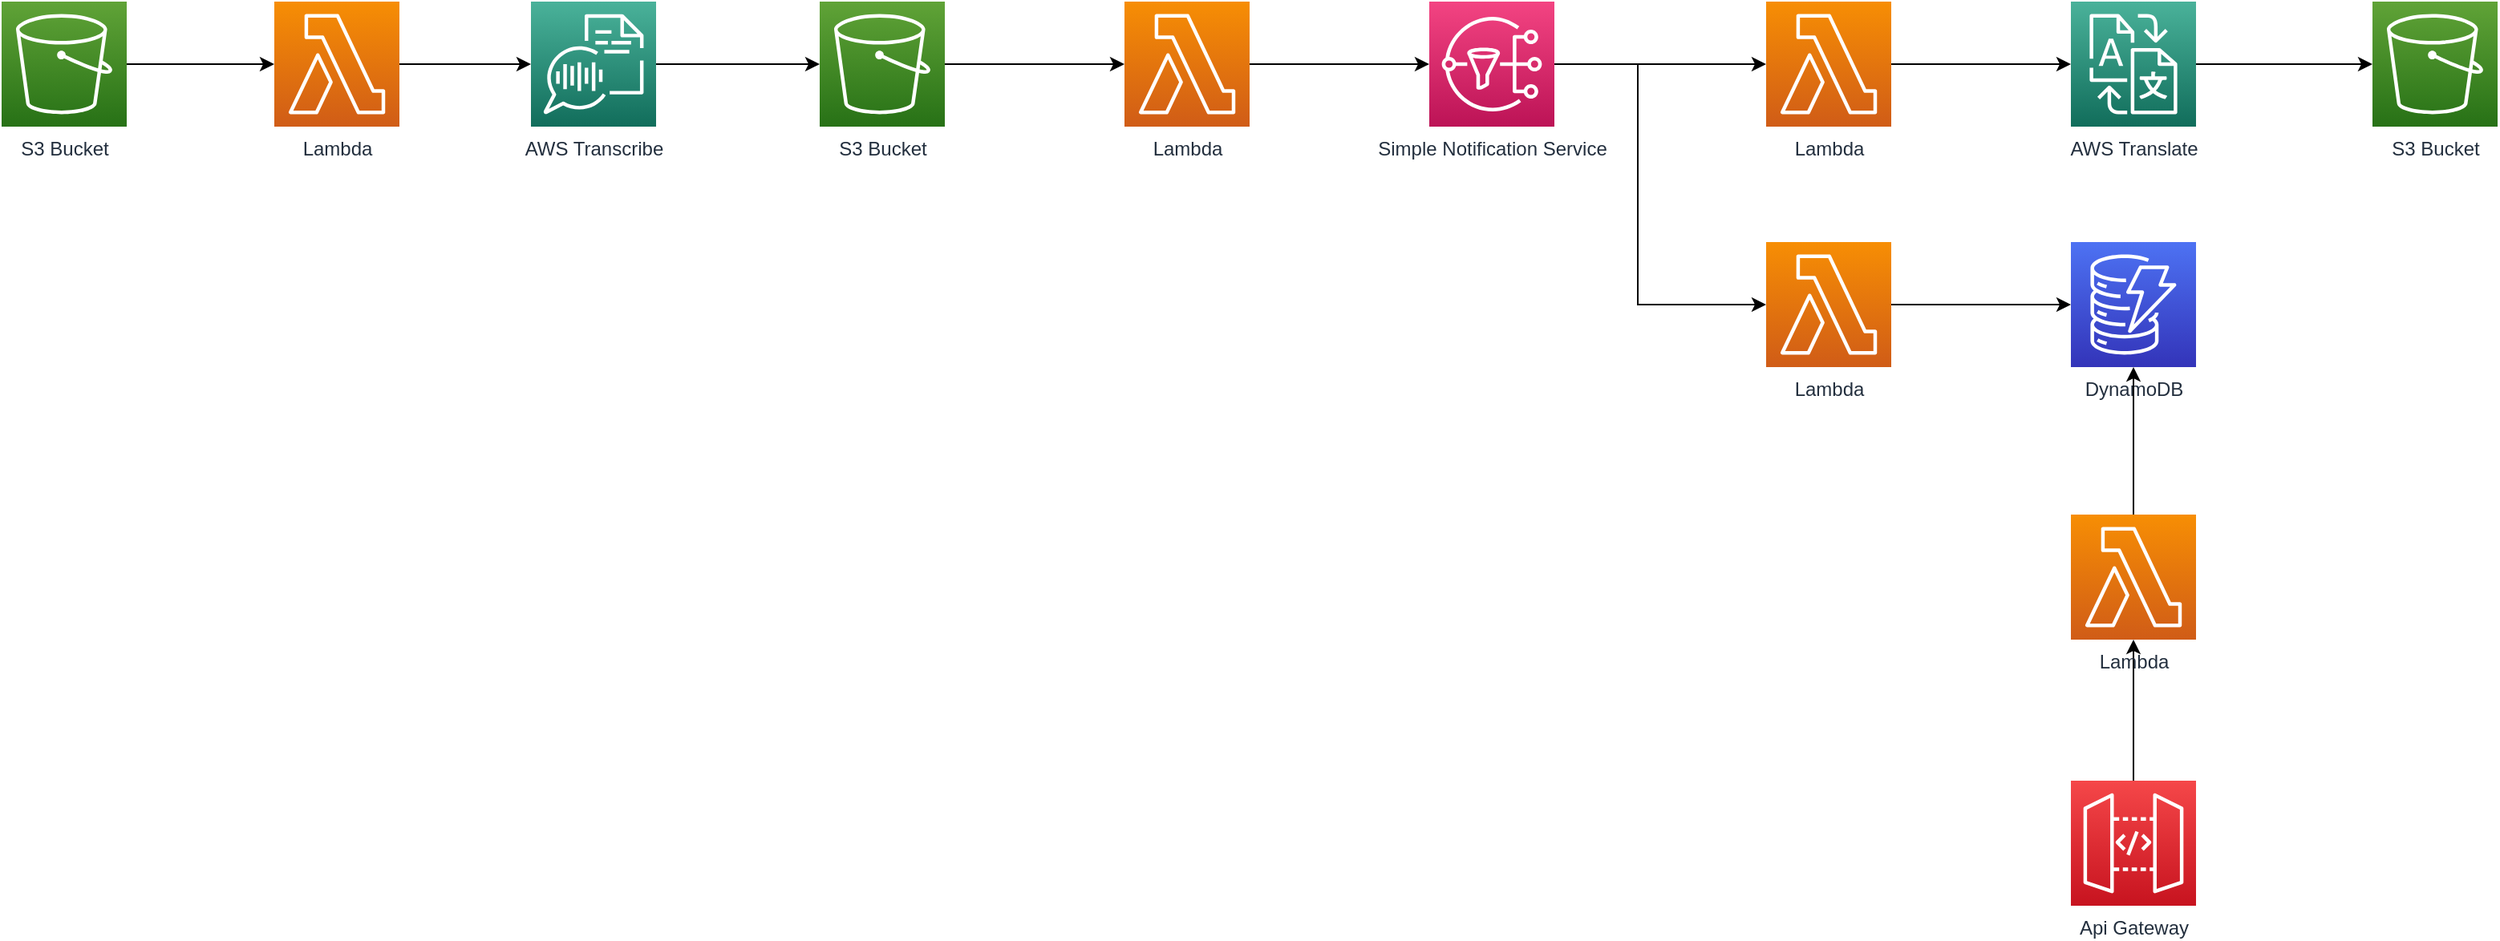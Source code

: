 <mxfile version="13.6.2" type="device"><diagram id="-FbfEtgKseH_udcjiIb9" name="Page-1"><mxGraphModel dx="1874" dy="856" grid="0" gridSize="10" guides="1" tooltips="1" connect="1" arrows="1" fold="1" page="0" pageScale="1" pageWidth="827" pageHeight="1169" math="0" shadow="0"><root><mxCell id="0"/><mxCell id="1" parent="0"/><mxCell id="B-ZKwervqOdO0BM701Xu-6" style="edgeStyle=orthogonalEdgeStyle;rounded=0;orthogonalLoop=1;jettySize=auto;html=1;startArrow=none;startFill=0;" parent="1" source="B-ZKwervqOdO0BM701Xu-1" target="B-ZKwervqOdO0BM701Xu-12" edge="1"><mxGeometry relative="1" as="geometry"/></mxCell><mxCell id="B-ZKwervqOdO0BM701Xu-1" value="S3 Bucket" style="outlineConnect=0;fontColor=#232F3E;gradientColor=#60A337;gradientDirection=north;fillColor=#277116;strokeColor=#ffffff;dashed=0;verticalLabelPosition=bottom;verticalAlign=top;align=center;html=1;fontSize=12;fontStyle=0;aspect=fixed;shape=mxgraph.aws4.resourceIcon;resIcon=mxgraph.aws4.s3;" parent="1" vertex="1"><mxGeometry x="100" y="60" width="78" height="78" as="geometry"/></mxCell><mxCell id="B-ZKwervqOdO0BM701Xu-11" style="edgeStyle=orthogonalEdgeStyle;rounded=0;orthogonalLoop=1;jettySize=auto;html=1;startArrow=none;startFill=0;" parent="1" source="B-ZKwervqOdO0BM701Xu-2" target="B-ZKwervqOdO0BM701Xu-10" edge="1"><mxGeometry relative="1" as="geometry"/></mxCell><mxCell id="B-ZKwervqOdO0BM701Xu-2" value="AWS Translate" style="outlineConnect=0;fontColor=#232F3E;gradientColor=#4AB29A;gradientDirection=north;fillColor=#116D5B;strokeColor=#ffffff;dashed=0;verticalLabelPosition=bottom;verticalAlign=top;align=center;html=1;fontSize=12;fontStyle=0;aspect=fixed;shape=mxgraph.aws4.resourceIcon;resIcon=mxgraph.aws4.translate;" parent="1" vertex="1"><mxGeometry x="1390" y="60" width="78" height="78" as="geometry"/></mxCell><mxCell id="B-ZKwervqOdO0BM701Xu-15" style="edgeStyle=orthogonalEdgeStyle;rounded=0;orthogonalLoop=1;jettySize=auto;html=1;startArrow=none;startFill=0;" parent="1" source="B-ZKwervqOdO0BM701Xu-3" target="B-ZKwervqOdO0BM701Xu-14" edge="1"><mxGeometry relative="1" as="geometry"/></mxCell><mxCell id="B-ZKwervqOdO0BM701Xu-3" value="AWS Transcribe" style="outlineConnect=0;fontColor=#232F3E;gradientColor=#4AB29A;gradientDirection=north;fillColor=#116D5B;strokeColor=#ffffff;dashed=0;verticalLabelPosition=bottom;verticalAlign=top;align=center;html=1;fontSize=12;fontStyle=0;aspect=fixed;shape=mxgraph.aws4.resourceIcon;resIcon=mxgraph.aws4.transcribe;" parent="1" vertex="1"><mxGeometry x="430" y="60" width="78" height="78" as="geometry"/></mxCell><mxCell id="B-ZKwervqOdO0BM701Xu-9" style="edgeStyle=orthogonalEdgeStyle;rounded=0;orthogonalLoop=1;jettySize=auto;html=1;startArrow=none;startFill=0;" parent="1" source="K7pVpgUZ53tSz-6mdwuR-1" target="B-ZKwervqOdO0BM701Xu-2" edge="1"><mxGeometry relative="1" as="geometry"/></mxCell><mxCell id="B-ZKwervqOdO0BM701Xu-22" style="edgeStyle=orthogonalEdgeStyle;rounded=0;orthogonalLoop=1;jettySize=auto;html=1;startArrow=none;startFill=0;" parent="1" source="B-ZKwervqOdO0BM701Xu-7" target="B-ZKwervqOdO0BM701Xu-21" edge="1"><mxGeometry relative="1" as="geometry"><Array as="points"><mxPoint x="1120" y="99"/><mxPoint x="1120" y="249"/></Array></mxGeometry></mxCell><mxCell id="B-ZKwervqOdO0BM701Xu-7" value="Simple Notification Service" style="outlineConnect=0;fontColor=#232F3E;gradientColor=#F34482;gradientDirection=north;fillColor=#BC1356;strokeColor=#ffffff;dashed=0;verticalLabelPosition=bottom;verticalAlign=top;align=center;html=1;fontSize=12;fontStyle=0;aspect=fixed;shape=mxgraph.aws4.resourceIcon;resIcon=mxgraph.aws4.sns;" parent="1" vertex="1"><mxGeometry x="990" y="60" width="78" height="78" as="geometry"/></mxCell><mxCell id="B-ZKwervqOdO0BM701Xu-10" value="S3 Bucket" style="outlineConnect=0;fontColor=#232F3E;gradientColor=#60A337;gradientDirection=north;fillColor=#277116;strokeColor=#ffffff;dashed=0;verticalLabelPosition=bottom;verticalAlign=top;align=center;html=1;fontSize=12;fontStyle=0;aspect=fixed;shape=mxgraph.aws4.resourceIcon;resIcon=mxgraph.aws4.s3;" parent="1" vertex="1"><mxGeometry x="1578" y="60" width="78" height="78" as="geometry"/></mxCell><mxCell id="B-ZKwervqOdO0BM701Xu-13" style="edgeStyle=orthogonalEdgeStyle;rounded=0;orthogonalLoop=1;jettySize=auto;html=1;startArrow=none;startFill=0;" parent="1" source="B-ZKwervqOdO0BM701Xu-12" target="B-ZKwervqOdO0BM701Xu-3" edge="1"><mxGeometry relative="1" as="geometry"/></mxCell><mxCell id="B-ZKwervqOdO0BM701Xu-12" value="Lambda" style="outlineConnect=0;fontColor=#232F3E;gradientColor=#F78E04;gradientDirection=north;fillColor=#D05C17;strokeColor=#ffffff;dashed=0;verticalLabelPosition=bottom;verticalAlign=top;align=center;html=1;fontSize=12;fontStyle=0;aspect=fixed;shape=mxgraph.aws4.resourceIcon;resIcon=mxgraph.aws4.lambda;" parent="1" vertex="1"><mxGeometry x="270" y="60" width="78" height="78" as="geometry"/></mxCell><mxCell id="B-ZKwervqOdO0BM701Xu-18" style="edgeStyle=orthogonalEdgeStyle;rounded=0;orthogonalLoop=1;jettySize=auto;html=1;startArrow=none;startFill=0;" parent="1" source="B-ZKwervqOdO0BM701Xu-14" target="B-ZKwervqOdO0BM701Xu-17" edge="1"><mxGeometry relative="1" as="geometry"/></mxCell><mxCell id="B-ZKwervqOdO0BM701Xu-14" value="S3 Bucket" style="outlineConnect=0;fontColor=#232F3E;gradientColor=#60A337;gradientDirection=north;fillColor=#277116;strokeColor=#ffffff;dashed=0;verticalLabelPosition=bottom;verticalAlign=top;align=center;html=1;fontSize=12;fontStyle=0;aspect=fixed;shape=mxgraph.aws4.resourceIcon;resIcon=mxgraph.aws4.s3;" parent="1" vertex="1"><mxGeometry x="610" y="60" width="78" height="78" as="geometry"/></mxCell><mxCell id="B-ZKwervqOdO0BM701Xu-19" style="edgeStyle=orthogonalEdgeStyle;rounded=0;orthogonalLoop=1;jettySize=auto;html=1;startArrow=none;startFill=0;" parent="1" source="B-ZKwervqOdO0BM701Xu-17" target="B-ZKwervqOdO0BM701Xu-7" edge="1"><mxGeometry relative="1" as="geometry"/></mxCell><mxCell id="B-ZKwervqOdO0BM701Xu-17" value="Lambda" style="outlineConnect=0;fontColor=#232F3E;gradientColor=#F78E04;gradientDirection=north;fillColor=#D05C17;strokeColor=#ffffff;dashed=0;verticalLabelPosition=bottom;verticalAlign=top;align=center;html=1;fontSize=12;fontStyle=0;aspect=fixed;shape=mxgraph.aws4.resourceIcon;resIcon=mxgraph.aws4.lambda;" parent="1" vertex="1"><mxGeometry x="800" y="60" width="78" height="78" as="geometry"/></mxCell><mxCell id="B-ZKwervqOdO0BM701Xu-24" style="edgeStyle=orthogonalEdgeStyle;rounded=0;orthogonalLoop=1;jettySize=auto;html=1;startArrow=none;startFill=0;" parent="1" source="B-ZKwervqOdO0BM701Xu-21" target="B-ZKwervqOdO0BM701Xu-23" edge="1"><mxGeometry relative="1" as="geometry"/></mxCell><mxCell id="B-ZKwervqOdO0BM701Xu-21" value="Lambda" style="outlineConnect=0;fontColor=#232F3E;gradientColor=#F78E04;gradientDirection=north;fillColor=#D05C17;strokeColor=#ffffff;dashed=0;verticalLabelPosition=bottom;verticalAlign=top;align=center;html=1;fontSize=12;fontStyle=0;aspect=fixed;shape=mxgraph.aws4.resourceIcon;resIcon=mxgraph.aws4.lambda;" parent="1" vertex="1"><mxGeometry x="1200" y="210" width="78" height="78" as="geometry"/></mxCell><mxCell id="B-ZKwervqOdO0BM701Xu-23" value="DynamoDB" style="outlineConnect=0;fontColor=#232F3E;gradientColor=#4D72F3;gradientDirection=north;fillColor=#3334B9;strokeColor=#ffffff;dashed=0;verticalLabelPosition=bottom;verticalAlign=top;align=center;html=1;fontSize=12;fontStyle=0;aspect=fixed;shape=mxgraph.aws4.resourceIcon;resIcon=mxgraph.aws4.dynamodb;" parent="1" vertex="1"><mxGeometry x="1390" y="210" width="78" height="78" as="geometry"/></mxCell><mxCell id="B-ZKwervqOdO0BM701Xu-28" style="edgeStyle=orthogonalEdgeStyle;rounded=0;orthogonalLoop=1;jettySize=auto;html=1;startArrow=none;startFill=0;" parent="1" source="B-ZKwervqOdO0BM701Xu-25" target="B-ZKwervqOdO0BM701Xu-26" edge="1"><mxGeometry relative="1" as="geometry"/></mxCell><mxCell id="B-ZKwervqOdO0BM701Xu-25" value="Api Gateway" style="outlineConnect=0;fontColor=#232F3E;gradientColor=#F54749;gradientDirection=north;fillColor=#C7131F;strokeColor=#ffffff;dashed=0;verticalLabelPosition=bottom;verticalAlign=top;align=center;html=1;fontSize=12;fontStyle=0;aspect=fixed;shape=mxgraph.aws4.resourceIcon;resIcon=mxgraph.aws4.api_gateway;" parent="1" vertex="1"><mxGeometry x="1390" y="546" width="78" height="78" as="geometry"/></mxCell><mxCell id="B-ZKwervqOdO0BM701Xu-27" style="edgeStyle=orthogonalEdgeStyle;rounded=0;orthogonalLoop=1;jettySize=auto;html=1;startArrow=none;startFill=0;" parent="1" source="B-ZKwervqOdO0BM701Xu-26" target="B-ZKwervqOdO0BM701Xu-23" edge="1"><mxGeometry relative="1" as="geometry"/></mxCell><mxCell id="B-ZKwervqOdO0BM701Xu-26" value="Lambda" style="outlineConnect=0;fontColor=#232F3E;gradientColor=#F78E04;gradientDirection=north;fillColor=#D05C17;strokeColor=#ffffff;dashed=0;verticalLabelPosition=bottom;verticalAlign=top;align=center;html=1;fontSize=12;fontStyle=0;aspect=fixed;shape=mxgraph.aws4.resourceIcon;resIcon=mxgraph.aws4.lambda;" parent="1" vertex="1"><mxGeometry x="1390" y="380" width="78" height="78" as="geometry"/></mxCell><mxCell id="K7pVpgUZ53tSz-6mdwuR-1" value="Lambda" style="outlineConnect=0;fontColor=#232F3E;gradientColor=#F78E04;gradientDirection=north;fillColor=#D05C17;strokeColor=#ffffff;dashed=0;verticalLabelPosition=bottom;verticalAlign=top;align=center;html=1;fontSize=12;fontStyle=0;aspect=fixed;shape=mxgraph.aws4.resourceIcon;resIcon=mxgraph.aws4.lambda;" parent="1" vertex="1"><mxGeometry x="1200" y="60" width="78" height="78" as="geometry"/></mxCell><mxCell id="K7pVpgUZ53tSz-6mdwuR-2" style="edgeStyle=orthogonalEdgeStyle;rounded=0;orthogonalLoop=1;jettySize=auto;html=1;startArrow=none;startFill=0;" parent="1" source="B-ZKwervqOdO0BM701Xu-7" target="K7pVpgUZ53tSz-6mdwuR-1" edge="1"><mxGeometry relative="1" as="geometry"><mxPoint x="1068" y="99" as="sourcePoint"/><mxPoint x="1390" y="99" as="targetPoint"/></mxGeometry></mxCell></root></mxGraphModel></diagram></mxfile>